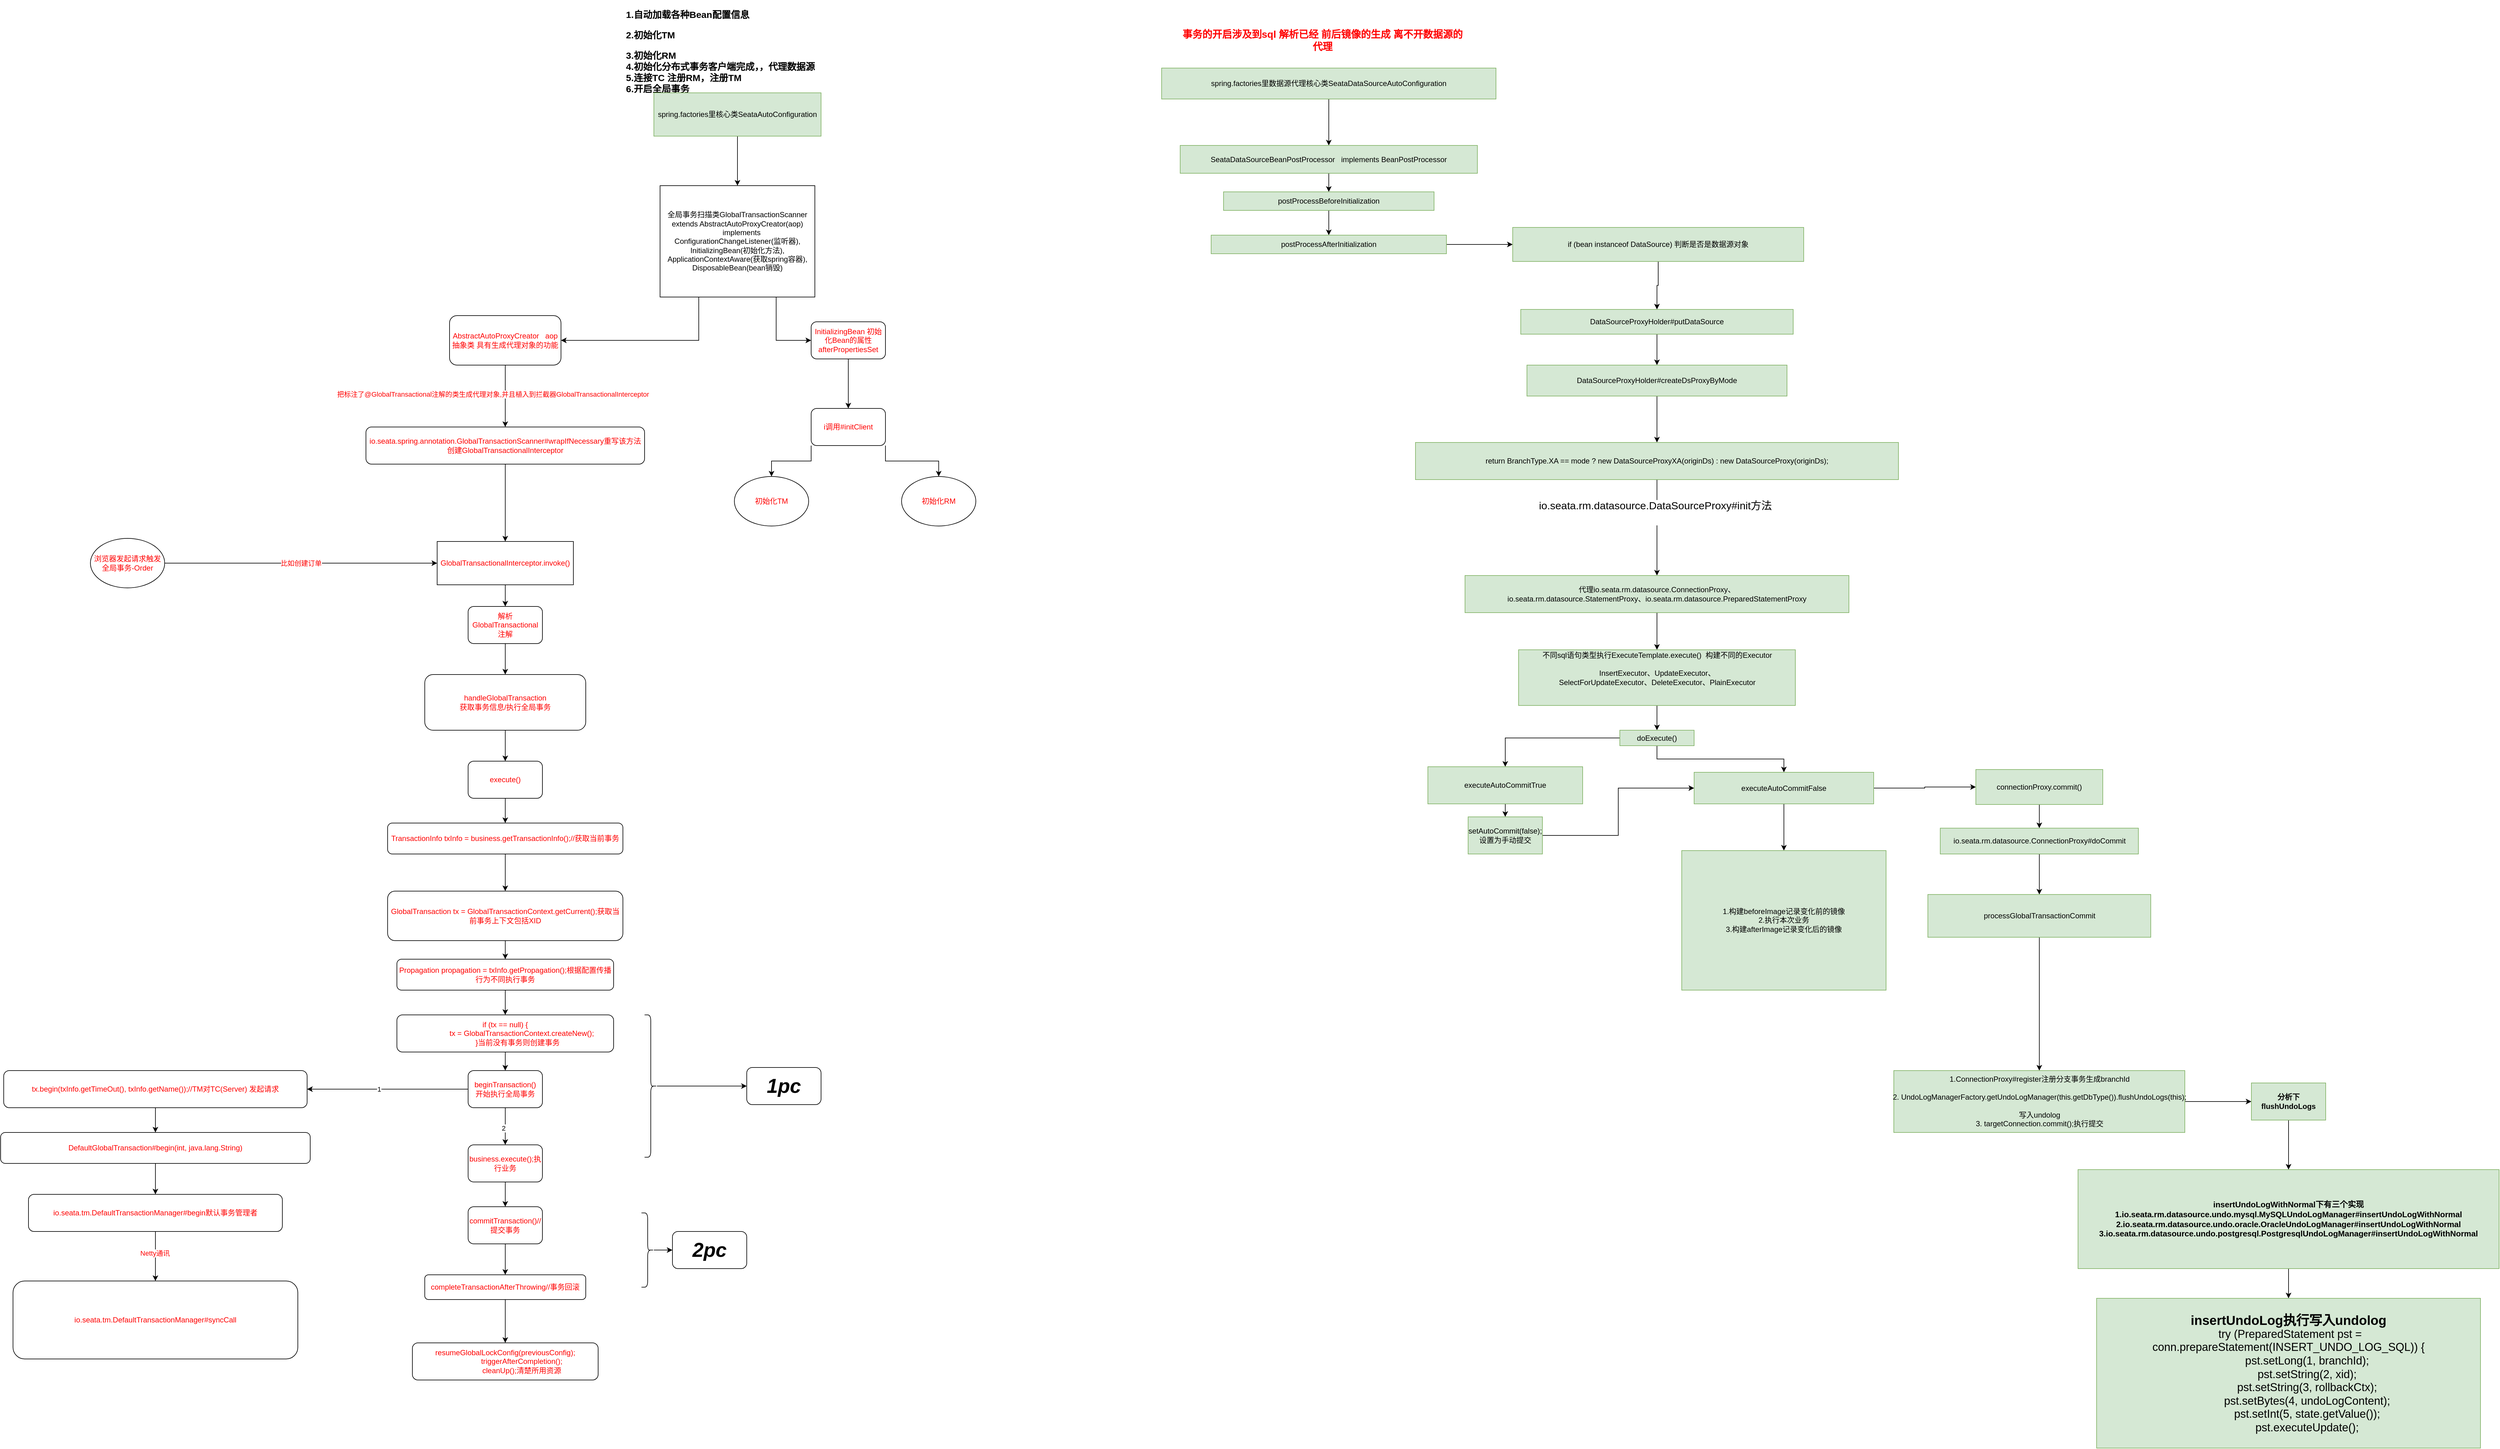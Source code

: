 <mxfile version="24.4.3" type="github">
  <diagram name="第 1 页" id="ZycuExzJnoT6AE0Q76C5">
    <mxGraphModel dx="2911" dy="1861" grid="1" gridSize="10" guides="1" tooltips="1" connect="1" arrows="1" fold="1" page="1" pageScale="1" pageWidth="827" pageHeight="1169" math="0" shadow="0">
      <root>
        <mxCell id="0" />
        <mxCell id="1" parent="0" />
        <mxCell id="teYCJ3rC2_9tq7Tjygq5-1" value="&lt;p style=&quot;font-size: 15px;&quot;&gt;&lt;font style=&quot;font-size: 15px;&quot;&gt;&lt;b&gt;1.自动加载各种Bean配置信息&lt;/b&gt;&lt;/font&gt;&lt;/p&gt;&lt;p style=&quot;font-size: 15px;&quot;&gt;&lt;span style=&quot;background-color: initial;&quot;&gt;&lt;font style=&quot;font-size: 15px;&quot;&gt;&lt;b&gt;2.初始化TM&lt;/b&gt;&lt;/font&gt;&lt;/span&gt;&lt;/p&gt;&lt;div style=&quot;font-size: 15px;&quot;&gt;&lt;font style=&quot;font-size: 15px;&quot;&gt;&lt;b&gt;3.初始化RM&lt;/b&gt;&lt;/font&gt;&lt;/div&gt;&lt;div style=&quot;font-size: 15px;&quot;&gt;&lt;font style=&quot;font-size: 15px;&quot;&gt;&lt;b&gt;4.初始化分布式事务客户端完成，，代理数据源&lt;/b&gt;&lt;/font&gt;&lt;/div&gt;&lt;div style=&quot;font-size: 15px;&quot;&gt;&lt;font style=&quot;font-size: 15px;&quot;&gt;&lt;b&gt;5.连接TC 注册RM，注册TM&lt;/b&gt;&lt;/font&gt;&lt;/div&gt;&lt;div style=&quot;font-size: 15px;&quot;&gt;&lt;font style=&quot;font-size: 15px;&quot;&gt;&lt;b&gt;6.开启全局事务&lt;/b&gt;&lt;/font&gt;&lt;/div&gt;" style="text;html=1;strokeColor=none;fillColor=none;spacing=5;spacingTop=-20;whiteSpace=wrap;overflow=hidden;rounded=0;" parent="1" vertex="1">
          <mxGeometry x="-10" y="-60" width="400" height="140" as="geometry" />
        </mxCell>
        <mxCell id="teYCJ3rC2_9tq7Tjygq5-4" value="" style="edgeStyle=orthogonalEdgeStyle;rounded=0;orthogonalLoop=1;jettySize=auto;html=1;" parent="1" source="teYCJ3rC2_9tq7Tjygq5-2" target="teYCJ3rC2_9tq7Tjygq5-3" edge="1">
          <mxGeometry relative="1" as="geometry" />
        </mxCell>
        <mxCell id="teYCJ3rC2_9tq7Tjygq5-2" value="spring.factories里核心类SeataAutoConfiguration" style="text;html=1;strokeColor=#82b366;fillColor=#d5e8d4;align=center;verticalAlign=middle;whiteSpace=wrap;rounded=0;" parent="1" vertex="1">
          <mxGeometry x="40" y="80" width="270" height="70" as="geometry" />
        </mxCell>
        <mxCell id="teYCJ3rC2_9tq7Tjygq5-8" style="edgeStyle=orthogonalEdgeStyle;rounded=0;orthogonalLoop=1;jettySize=auto;html=1;exitX=0.75;exitY=1;exitDx=0;exitDy=0;entryX=0;entryY=0.5;entryDx=0;entryDy=0;fontColor=#FF0000;" parent="1" source="teYCJ3rC2_9tq7Tjygq5-3" target="teYCJ3rC2_9tq7Tjygq5-6" edge="1">
          <mxGeometry relative="1" as="geometry" />
        </mxCell>
        <mxCell id="teYCJ3rC2_9tq7Tjygq5-9" style="edgeStyle=orthogonalEdgeStyle;rounded=0;orthogonalLoop=1;jettySize=auto;html=1;exitX=0.25;exitY=1;exitDx=0;exitDy=0;entryX=1;entryY=0.5;entryDx=0;entryDy=0;fontColor=#FF0000;" parent="1" source="teYCJ3rC2_9tq7Tjygq5-3" target="teYCJ3rC2_9tq7Tjygq5-5" edge="1">
          <mxGeometry relative="1" as="geometry" />
        </mxCell>
        <mxCell id="teYCJ3rC2_9tq7Tjygq5-3" value="全局事务扫描类GlobalTransactionScanner extends AbstractAutoProxyCreator(aop)&lt;div&gt;&amp;nbsp; &amp;nbsp; implements ConfigurationChangeListener(监听器), InitializingBean(初始化方法), ApplicationContextAware(获取spring容器), DisposableBean(bean销毁)&lt;/div&gt;" style="whiteSpace=wrap;html=1;" parent="1" vertex="1">
          <mxGeometry x="50" y="230" width="250" height="180" as="geometry" />
        </mxCell>
        <mxCell id="teYCJ3rC2_9tq7Tjygq5-11" value="" style="edgeStyle=orthogonalEdgeStyle;rounded=0;orthogonalLoop=1;jettySize=auto;html=1;fontColor=#FF0000;" parent="1" source="teYCJ3rC2_9tq7Tjygq5-5" target="teYCJ3rC2_9tq7Tjygq5-10" edge="1">
          <mxGeometry relative="1" as="geometry" />
        </mxCell>
        <mxCell id="teYCJ3rC2_9tq7Tjygq5-12" value="把标注了@GlobalTransactional注解的类生成代理对象,并且植入到拦截器GlobalTransactionalInterceptor" style="edgeLabel;html=1;align=center;verticalAlign=middle;resizable=0;points=[];fontColor=#FF0000;" parent="teYCJ3rC2_9tq7Tjygq5-11" vertex="1" connectable="0">
          <mxGeometry x="-0.064" y="1" relative="1" as="geometry">
            <mxPoint x="-21" as="offset" />
          </mxGeometry>
        </mxCell>
        <mxCell id="teYCJ3rC2_9tq7Tjygq5-5" value="&lt;font color=&quot;#ff0000&quot;&gt;AbstractAutoProxyCreator&amp;nbsp; &amp;nbsp;aop抽象类 具有生成代理对象的功能&lt;/font&gt;" style="rounded=1;whiteSpace=wrap;html=1;" parent="1" vertex="1">
          <mxGeometry x="-290" y="440" width="180" height="80" as="geometry" />
        </mxCell>
        <mxCell id="teYCJ3rC2_9tq7Tjygq5-14" value="" style="edgeStyle=orthogonalEdgeStyle;rounded=0;orthogonalLoop=1;jettySize=auto;html=1;fontColor=#FF0000;" parent="1" source="teYCJ3rC2_9tq7Tjygq5-6" target="teYCJ3rC2_9tq7Tjygq5-13" edge="1">
          <mxGeometry relative="1" as="geometry" />
        </mxCell>
        <mxCell id="teYCJ3rC2_9tq7Tjygq5-6" value="InitializingBean 初始化Bean的属性 afterPropertiesSet" style="rounded=1;whiteSpace=wrap;html=1;fontColor=#FF0000;" parent="1" vertex="1">
          <mxGeometry x="294" y="450" width="120" height="60" as="geometry" />
        </mxCell>
        <mxCell id="teYCJ3rC2_9tq7Tjygq5-23" style="edgeStyle=orthogonalEdgeStyle;rounded=0;orthogonalLoop=1;jettySize=auto;html=1;exitX=0.5;exitY=1;exitDx=0;exitDy=0;entryX=0.5;entryY=0;entryDx=0;entryDy=0;fontColor=#FF0000;" parent="1" source="teYCJ3rC2_9tq7Tjygq5-10" target="teYCJ3rC2_9tq7Tjygq5-20" edge="1">
          <mxGeometry relative="1" as="geometry" />
        </mxCell>
        <mxCell id="teYCJ3rC2_9tq7Tjygq5-10" value="io.seata.spring.annotation.GlobalTransactionScanner#wrapIfNecessary重写该方法&lt;br&gt;创建GlobalTransactionalInterceptor" style="rounded=1;whiteSpace=wrap;html=1;fontColor=#FF0000;" parent="1" vertex="1">
          <mxGeometry x="-425" y="620" width="450" height="60" as="geometry" />
        </mxCell>
        <mxCell id="teYCJ3rC2_9tq7Tjygq5-17" style="edgeStyle=orthogonalEdgeStyle;rounded=0;orthogonalLoop=1;jettySize=auto;html=1;exitX=0;exitY=1;exitDx=0;exitDy=0;fontColor=#FF0000;" parent="1" source="teYCJ3rC2_9tq7Tjygq5-13" target="teYCJ3rC2_9tq7Tjygq5-15" edge="1">
          <mxGeometry relative="1" as="geometry" />
        </mxCell>
        <mxCell id="teYCJ3rC2_9tq7Tjygq5-18" style="edgeStyle=orthogonalEdgeStyle;rounded=0;orthogonalLoop=1;jettySize=auto;html=1;exitX=1;exitY=1;exitDx=0;exitDy=0;fontColor=#FF0000;" parent="1" source="teYCJ3rC2_9tq7Tjygq5-13" target="teYCJ3rC2_9tq7Tjygq5-16" edge="1">
          <mxGeometry relative="1" as="geometry" />
        </mxCell>
        <mxCell id="teYCJ3rC2_9tq7Tjygq5-13" value="i调用#initClient" style="rounded=1;whiteSpace=wrap;html=1;fontColor=#FF0000;" parent="1" vertex="1">
          <mxGeometry x="294" y="590" width="120" height="60" as="geometry" />
        </mxCell>
        <mxCell id="teYCJ3rC2_9tq7Tjygq5-15" value="初始化TM" style="ellipse;whiteSpace=wrap;html=1;fontColor=#FF0000;" parent="1" vertex="1">
          <mxGeometry x="170" y="700" width="120" height="80" as="geometry" />
        </mxCell>
        <mxCell id="teYCJ3rC2_9tq7Tjygq5-16" value="初始化RM" style="ellipse;whiteSpace=wrap;html=1;fontColor=#FF0000;" parent="1" vertex="1">
          <mxGeometry x="440" y="700" width="120" height="80" as="geometry" />
        </mxCell>
        <mxCell id="teYCJ3rC2_9tq7Tjygq5-21" value="比如创建订单" style="edgeStyle=orthogonalEdgeStyle;rounded=0;orthogonalLoop=1;jettySize=auto;html=1;fontColor=#FF0000;" parent="1" source="teYCJ3rC2_9tq7Tjygq5-19" target="teYCJ3rC2_9tq7Tjygq5-20" edge="1">
          <mxGeometry relative="1" as="geometry" />
        </mxCell>
        <mxCell id="teYCJ3rC2_9tq7Tjygq5-19" value="浏览器发起请求触发全局事务-Order" style="ellipse;whiteSpace=wrap;html=1;fontColor=#FF0000;" parent="1" vertex="1">
          <mxGeometry x="-870" y="800" width="120" height="80" as="geometry" />
        </mxCell>
        <mxCell id="teYCJ3rC2_9tq7Tjygq5-25" value="" style="edgeStyle=orthogonalEdgeStyle;rounded=0;orthogonalLoop=1;jettySize=auto;html=1;fontColor=#FF0000;" parent="1" source="teYCJ3rC2_9tq7Tjygq5-20" target="teYCJ3rC2_9tq7Tjygq5-24" edge="1">
          <mxGeometry relative="1" as="geometry" />
        </mxCell>
        <mxCell id="teYCJ3rC2_9tq7Tjygq5-20" value="GlobalTransactionalInterceptor.invoke()" style="whiteSpace=wrap;html=1;fontColor=#FF0000;" parent="1" vertex="1">
          <mxGeometry x="-310" y="805" width="220" height="70" as="geometry" />
        </mxCell>
        <mxCell id="teYCJ3rC2_9tq7Tjygq5-27" value="" style="edgeStyle=orthogonalEdgeStyle;rounded=0;orthogonalLoop=1;jettySize=auto;html=1;fontColor=#FF0000;" parent="1" source="teYCJ3rC2_9tq7Tjygq5-24" target="teYCJ3rC2_9tq7Tjygq5-26" edge="1">
          <mxGeometry relative="1" as="geometry" />
        </mxCell>
        <mxCell id="teYCJ3rC2_9tq7Tjygq5-24" value="解析GlobalTransactional注解" style="rounded=1;whiteSpace=wrap;html=1;fontColor=#FF0000;" parent="1" vertex="1">
          <mxGeometry x="-260" y="910" width="120" height="60" as="geometry" />
        </mxCell>
        <mxCell id="teYCJ3rC2_9tq7Tjygq5-29" value="" style="edgeStyle=orthogonalEdgeStyle;rounded=0;orthogonalLoop=1;jettySize=auto;html=1;fontColor=#FF0000;" parent="1" source="teYCJ3rC2_9tq7Tjygq5-26" target="teYCJ3rC2_9tq7Tjygq5-28" edge="1">
          <mxGeometry relative="1" as="geometry" />
        </mxCell>
        <mxCell id="teYCJ3rC2_9tq7Tjygq5-26" value="handleGlobalTransaction&lt;br&gt;获取事务信息/执行全局事务" style="rounded=1;whiteSpace=wrap;html=1;fontColor=#FF0000;" parent="1" vertex="1">
          <mxGeometry x="-330" y="1020" width="260" height="90" as="geometry" />
        </mxCell>
        <mxCell id="teYCJ3rC2_9tq7Tjygq5-44" value="" style="edgeStyle=orthogonalEdgeStyle;rounded=0;orthogonalLoop=1;jettySize=auto;html=1;fontColor=#FF0000;" parent="1" source="teYCJ3rC2_9tq7Tjygq5-28" target="teYCJ3rC2_9tq7Tjygq5-40" edge="1">
          <mxGeometry relative="1" as="geometry" />
        </mxCell>
        <mxCell id="teYCJ3rC2_9tq7Tjygq5-28" value="execute()" style="rounded=1;whiteSpace=wrap;html=1;fontColor=#FF0000;" parent="1" vertex="1">
          <mxGeometry x="-260" y="1160" width="120" height="60" as="geometry" />
        </mxCell>
        <mxCell id="teYCJ3rC2_9tq7Tjygq5-33" value="" style="edgeStyle=orthogonalEdgeStyle;rounded=0;orthogonalLoop=1;jettySize=auto;html=1;fontColor=#FF0000;" parent="1" source="teYCJ3rC2_9tq7Tjygq5-30" target="teYCJ3rC2_9tq7Tjygq5-32" edge="1">
          <mxGeometry relative="1" as="geometry" />
        </mxCell>
        <mxCell id="bbbpKGn0UcV9-m-uiWOn-2" value="2" style="edgeLabel;html=1;align=center;verticalAlign=middle;resizable=0;points=[];" vertex="1" connectable="0" parent="teYCJ3rC2_9tq7Tjygq5-33">
          <mxGeometry x="0.079" y="-3" relative="1" as="geometry">
            <mxPoint as="offset" />
          </mxGeometry>
        </mxCell>
        <mxCell id="teYCJ3rC2_9tq7Tjygq5-57" value="" style="edgeStyle=orthogonalEdgeStyle;rounded=0;orthogonalLoop=1;jettySize=auto;html=1;fontColor=#FF0000;" parent="1" source="teYCJ3rC2_9tq7Tjygq5-30" target="teYCJ3rC2_9tq7Tjygq5-56" edge="1">
          <mxGeometry relative="1" as="geometry" />
        </mxCell>
        <mxCell id="bbbpKGn0UcV9-m-uiWOn-1" value="1" style="edgeLabel;html=1;align=center;verticalAlign=middle;resizable=0;points=[];" vertex="1" connectable="0" parent="teYCJ3rC2_9tq7Tjygq5-57">
          <mxGeometry x="0.111" relative="1" as="geometry">
            <mxPoint as="offset" />
          </mxGeometry>
        </mxCell>
        <mxCell id="teYCJ3rC2_9tq7Tjygq5-30" value="beginTransaction()&lt;br&gt;开始执行全局事务" style="rounded=1;whiteSpace=wrap;html=1;fontColor=#FF0000;" parent="1" vertex="1">
          <mxGeometry x="-260" y="1660" width="120" height="60" as="geometry" />
        </mxCell>
        <mxCell id="teYCJ3rC2_9tq7Tjygq5-45" value="" style="edgeStyle=orthogonalEdgeStyle;rounded=0;orthogonalLoop=1;jettySize=auto;html=1;fontColor=#FF0000;" parent="1" source="teYCJ3rC2_9tq7Tjygq5-32" target="teYCJ3rC2_9tq7Tjygq5-36" edge="1">
          <mxGeometry relative="1" as="geometry" />
        </mxCell>
        <mxCell id="teYCJ3rC2_9tq7Tjygq5-32" value="business.execute();执行业务" style="rounded=1;whiteSpace=wrap;html=1;fontColor=#FF0000;" parent="1" vertex="1">
          <mxGeometry x="-260" y="1780" width="120" height="60" as="geometry" />
        </mxCell>
        <mxCell id="teYCJ3rC2_9tq7Tjygq5-43" value="" style="edgeStyle=orthogonalEdgeStyle;rounded=0;orthogonalLoop=1;jettySize=auto;html=1;fontColor=#FF0000;" parent="1" source="teYCJ3rC2_9tq7Tjygq5-34" target="teYCJ3rC2_9tq7Tjygq5-38" edge="1">
          <mxGeometry relative="1" as="geometry" />
        </mxCell>
        <mxCell id="teYCJ3rC2_9tq7Tjygq5-34" value="completeTransactionAfterThrowing//事务回滚" style="rounded=1;whiteSpace=wrap;html=1;fontColor=#FF0000;" parent="1" vertex="1">
          <mxGeometry x="-330" y="1990" width="260" height="40" as="geometry" />
        </mxCell>
        <mxCell id="teYCJ3rC2_9tq7Tjygq5-42" value="" style="edgeStyle=orthogonalEdgeStyle;rounded=0;orthogonalLoop=1;jettySize=auto;html=1;fontColor=#FF0000;" parent="1" source="teYCJ3rC2_9tq7Tjygq5-36" target="teYCJ3rC2_9tq7Tjygq5-34" edge="1">
          <mxGeometry relative="1" as="geometry" />
        </mxCell>
        <mxCell id="teYCJ3rC2_9tq7Tjygq5-36" value="commitTransaction()//提交事务" style="rounded=1;whiteSpace=wrap;html=1;fontColor=#FF0000;" parent="1" vertex="1">
          <mxGeometry x="-260" y="1880" width="120" height="60" as="geometry" />
        </mxCell>
        <mxCell id="teYCJ3rC2_9tq7Tjygq5-38" value="&lt;div&gt;resumeGlobalLockConfig(previousConfig);&lt;/div&gt;&lt;div&gt;&amp;nbsp; &amp;nbsp; &amp;nbsp; &amp;nbsp; &amp;nbsp; &amp;nbsp; &amp;nbsp; &amp;nbsp; triggerAfterCompletion();&lt;/div&gt;&amp;nbsp; &amp;nbsp; &amp;nbsp; &amp;nbsp; &amp;nbsp; &amp;nbsp; &amp;nbsp; &amp;nbsp; cleanUp();清楚所用资源" style="rounded=1;whiteSpace=wrap;html=1;fontColor=#FF0000;" parent="1" vertex="1">
          <mxGeometry x="-350" y="2100" width="300" height="60" as="geometry" />
        </mxCell>
        <mxCell id="teYCJ3rC2_9tq7Tjygq5-48" value="" style="edgeStyle=orthogonalEdgeStyle;rounded=0;orthogonalLoop=1;jettySize=auto;html=1;fontColor=#FF0000;" parent="1" source="teYCJ3rC2_9tq7Tjygq5-40" target="teYCJ3rC2_9tq7Tjygq5-47" edge="1">
          <mxGeometry relative="1" as="geometry" />
        </mxCell>
        <mxCell id="teYCJ3rC2_9tq7Tjygq5-40" value="TransactionInfo txInfo = business.getTransactionInfo();//获取当前事务" style="rounded=1;whiteSpace=wrap;html=1;fontColor=#FF0000;" parent="1" vertex="1">
          <mxGeometry x="-390" y="1260" width="380" height="50" as="geometry" />
        </mxCell>
        <mxCell id="teYCJ3rC2_9tq7Tjygq5-50" value="" style="edgeStyle=orthogonalEdgeStyle;rounded=0;orthogonalLoop=1;jettySize=auto;html=1;fontColor=#FF0000;" parent="1" source="teYCJ3rC2_9tq7Tjygq5-47" target="teYCJ3rC2_9tq7Tjygq5-49" edge="1">
          <mxGeometry relative="1" as="geometry" />
        </mxCell>
        <mxCell id="teYCJ3rC2_9tq7Tjygq5-47" value="GlobalTransaction tx = GlobalTransactionContext.getCurrent();获取当前事务上下文包括XID" style="rounded=1;whiteSpace=wrap;html=1;fontColor=#FF0000;" parent="1" vertex="1">
          <mxGeometry x="-390" y="1370" width="380" height="80" as="geometry" />
        </mxCell>
        <mxCell id="teYCJ3rC2_9tq7Tjygq5-52" value="" style="edgeStyle=orthogonalEdgeStyle;rounded=0;orthogonalLoop=1;jettySize=auto;html=1;fontColor=#FF0000;" parent="1" source="teYCJ3rC2_9tq7Tjygq5-49" target="teYCJ3rC2_9tq7Tjygq5-51" edge="1">
          <mxGeometry relative="1" as="geometry" />
        </mxCell>
        <mxCell id="teYCJ3rC2_9tq7Tjygq5-49" value="Propagation propagation = txInfo.getPropagation();根据配置传播行为不同执行事务" style="rounded=1;whiteSpace=wrap;html=1;fontColor=#FF0000;" parent="1" vertex="1">
          <mxGeometry x="-375" y="1480" width="350" height="50" as="geometry" />
        </mxCell>
        <mxCell id="teYCJ3rC2_9tq7Tjygq5-55" style="edgeStyle=orthogonalEdgeStyle;rounded=0;orthogonalLoop=1;jettySize=auto;html=1;exitX=0.5;exitY=1;exitDx=0;exitDy=0;entryX=0.5;entryY=0;entryDx=0;entryDy=0;fontColor=#FF0000;" parent="1" source="teYCJ3rC2_9tq7Tjygq5-51" target="teYCJ3rC2_9tq7Tjygq5-30" edge="1">
          <mxGeometry relative="1" as="geometry" />
        </mxCell>
        <mxCell id="teYCJ3rC2_9tq7Tjygq5-51" value="&lt;div&gt;if (tx == null) {&lt;/div&gt;&lt;div&gt;&amp;nbsp; &amp;nbsp; &amp;nbsp; &amp;nbsp; &amp;nbsp; &amp;nbsp; &amp;nbsp; &amp;nbsp; tx = GlobalTransactionContext.createNew();&lt;/div&gt;&lt;div&gt;&amp;nbsp; &amp;nbsp; &amp;nbsp; &amp;nbsp; &amp;nbsp; &amp;nbsp; }当前没有事务则创建事务&lt;/div&gt;" style="rounded=1;whiteSpace=wrap;html=1;fontColor=#FF0000;" parent="1" vertex="1">
          <mxGeometry x="-375" y="1570" width="350" height="60" as="geometry" />
        </mxCell>
        <mxCell id="teYCJ3rC2_9tq7Tjygq5-59" value="" style="edgeStyle=orthogonalEdgeStyle;rounded=0;orthogonalLoop=1;jettySize=auto;html=1;fontColor=#FF0000;" parent="1" source="teYCJ3rC2_9tq7Tjygq5-56" target="teYCJ3rC2_9tq7Tjygq5-58" edge="1">
          <mxGeometry relative="1" as="geometry" />
        </mxCell>
        <mxCell id="teYCJ3rC2_9tq7Tjygq5-56" value="tx.begin(txInfo.getTimeOut(), txInfo.getName());//TM对TC(Server) 发起请求" style="rounded=1;whiteSpace=wrap;html=1;fontColor=#FF0000;" parent="1" vertex="1">
          <mxGeometry x="-1010" y="1660" width="490" height="60" as="geometry" />
        </mxCell>
        <mxCell id="teYCJ3rC2_9tq7Tjygq5-61" value="" style="edgeStyle=orthogonalEdgeStyle;rounded=0;orthogonalLoop=1;jettySize=auto;html=1;fontColor=#FF0000;" parent="1" source="teYCJ3rC2_9tq7Tjygq5-58" target="teYCJ3rC2_9tq7Tjygq5-60" edge="1">
          <mxGeometry relative="1" as="geometry" />
        </mxCell>
        <mxCell id="teYCJ3rC2_9tq7Tjygq5-58" value="DefaultGlobalTransaction#begin(int, java.lang.String)" style="rounded=1;whiteSpace=wrap;html=1;fontColor=#FF0000;" parent="1" vertex="1">
          <mxGeometry x="-1015" y="1760" width="500" height="50" as="geometry" />
        </mxCell>
        <mxCell id="teYCJ3rC2_9tq7Tjygq5-63" value="" style="edgeStyle=orthogonalEdgeStyle;rounded=0;orthogonalLoop=1;jettySize=auto;html=1;fontColor=#FF0000;" parent="1" source="teYCJ3rC2_9tq7Tjygq5-60" target="teYCJ3rC2_9tq7Tjygq5-62" edge="1">
          <mxGeometry relative="1" as="geometry" />
        </mxCell>
        <mxCell id="teYCJ3rC2_9tq7Tjygq5-64" value="Netty通讯" style="edgeLabel;html=1;align=center;verticalAlign=middle;resizable=0;points=[];fontColor=#FF0000;" parent="teYCJ3rC2_9tq7Tjygq5-63" vertex="1" connectable="0">
          <mxGeometry x="-0.146" y="-1" relative="1" as="geometry">
            <mxPoint y="1" as="offset" />
          </mxGeometry>
        </mxCell>
        <mxCell id="teYCJ3rC2_9tq7Tjygq5-60" value="io.seata.tm.DefaultTransactionManager#begin默认事务管理者" style="rounded=1;whiteSpace=wrap;html=1;fontColor=#FF0000;" parent="1" vertex="1">
          <mxGeometry x="-970" y="1860" width="410" height="60" as="geometry" />
        </mxCell>
        <mxCell id="teYCJ3rC2_9tq7Tjygq5-62" value="io.seata.tm.DefaultTransactionManager#syncCall" style="rounded=1;whiteSpace=wrap;html=1;fontColor=#FF0000;" parent="1" vertex="1">
          <mxGeometry x="-995" y="2000" width="460" height="126" as="geometry" />
        </mxCell>
        <mxCell id="bbbpKGn0UcV9-m-uiWOn-11" value="" style="edgeStyle=orthogonalEdgeStyle;rounded=0;orthogonalLoop=1;jettySize=auto;html=1;" edge="1" parent="1" source="teYCJ3rC2_9tq7Tjygq5-65" target="bbbpKGn0UcV9-m-uiWOn-10">
          <mxGeometry relative="1" as="geometry" />
        </mxCell>
        <mxCell id="teYCJ3rC2_9tq7Tjygq5-65" value="spring.factories里数据源代理核心类SeataDataSourceAutoConfiguration" style="text;html=1;strokeColor=#82b366;fillColor=#d5e8d4;align=center;verticalAlign=middle;whiteSpace=wrap;rounded=0;" parent="1" vertex="1">
          <mxGeometry x="860" y="40" width="540" height="50" as="geometry" />
        </mxCell>
        <mxCell id="teYCJ3rC2_9tq7Tjygq5-66" value="&lt;font style=&quot;font-size: 16px;&quot;&gt;&lt;b&gt;事务的开启涉及到sql 解析已经 前后镜像的生成 离不开数据源的代理&lt;/b&gt;&lt;/font&gt;" style="text;html=1;strokeColor=none;fillColor=none;align=center;verticalAlign=middle;whiteSpace=wrap;rounded=0;fontColor=#FF0000;" parent="1" vertex="1">
          <mxGeometry x="890" y="-40" width="460" height="70" as="geometry" />
        </mxCell>
        <mxCell id="bbbpKGn0UcV9-m-uiWOn-5" value="" style="edgeStyle=orthogonalEdgeStyle;rounded=0;orthogonalLoop=1;jettySize=auto;html=1;" edge="1" parent="1" source="bbbpKGn0UcV9-m-uiWOn-3" target="bbbpKGn0UcV9-m-uiWOn-4">
          <mxGeometry relative="1" as="geometry" />
        </mxCell>
        <mxCell id="bbbpKGn0UcV9-m-uiWOn-3" value="" style="shape=curlyBracket;whiteSpace=wrap;html=1;rounded=1;labelPosition=left;verticalLabelPosition=middle;align=right;verticalAlign=middle;rotation=-180;size=0.5;" vertex="1" parent="1">
          <mxGeometry x="25" y="1570" width="20" height="230" as="geometry" />
        </mxCell>
        <mxCell id="bbbpKGn0UcV9-m-uiWOn-4" value="&lt;b&gt;&lt;font style=&quot;font-size: 32px;&quot;&gt;&lt;i&gt;1pc&lt;/i&gt;&lt;/font&gt;&lt;/b&gt;" style="whiteSpace=wrap;html=1;align=center;rounded=1;" vertex="1" parent="1">
          <mxGeometry x="190" y="1655" width="120" height="60" as="geometry" />
        </mxCell>
        <mxCell id="bbbpKGn0UcV9-m-uiWOn-6" value="" style="edgeStyle=orthogonalEdgeStyle;rounded=0;orthogonalLoop=1;jettySize=auto;html=1;" edge="1" parent="1" source="bbbpKGn0UcV9-m-uiWOn-7" target="bbbpKGn0UcV9-m-uiWOn-8">
          <mxGeometry relative="1" as="geometry" />
        </mxCell>
        <mxCell id="bbbpKGn0UcV9-m-uiWOn-7" value="" style="shape=curlyBracket;whiteSpace=wrap;html=1;rounded=1;labelPosition=left;verticalLabelPosition=middle;align=right;verticalAlign=middle;rotation=-180;size=0.5;" vertex="1" parent="1">
          <mxGeometry x="20" y="1890" width="20" height="120" as="geometry" />
        </mxCell>
        <mxCell id="bbbpKGn0UcV9-m-uiWOn-8" value="&lt;b&gt;&lt;font style=&quot;font-size: 32px;&quot;&gt;&lt;i&gt;2pc&lt;/i&gt;&lt;/font&gt;&lt;/b&gt;" style="whiteSpace=wrap;html=1;align=center;rounded=1;" vertex="1" parent="1">
          <mxGeometry x="70" y="1920" width="120" height="60" as="geometry" />
        </mxCell>
        <mxCell id="bbbpKGn0UcV9-m-uiWOn-13" value="" style="edgeStyle=orthogonalEdgeStyle;rounded=0;orthogonalLoop=1;jettySize=auto;html=1;" edge="1" parent="1" source="bbbpKGn0UcV9-m-uiWOn-10" target="bbbpKGn0UcV9-m-uiWOn-12">
          <mxGeometry relative="1" as="geometry" />
        </mxCell>
        <mxCell id="bbbpKGn0UcV9-m-uiWOn-10" value="SeataDataSourceBeanPostProcessor&amp;nbsp; &amp;nbsp;implements BeanPostProcessor" style="whiteSpace=wrap;html=1;fillColor=#d5e8d4;strokeColor=#82b366;gradientColor=none;rounded=0;" vertex="1" parent="1">
          <mxGeometry x="890" y="165" width="480" height="45" as="geometry" />
        </mxCell>
        <mxCell id="bbbpKGn0UcV9-m-uiWOn-15" value="" style="edgeStyle=orthogonalEdgeStyle;rounded=0;orthogonalLoop=1;jettySize=auto;html=1;" edge="1" parent="1" source="bbbpKGn0UcV9-m-uiWOn-12" target="bbbpKGn0UcV9-m-uiWOn-14">
          <mxGeometry relative="1" as="geometry" />
        </mxCell>
        <mxCell id="bbbpKGn0UcV9-m-uiWOn-12" value="postProcessBeforeInitialization" style="whiteSpace=wrap;html=1;fillColor=#d5e8d4;strokeColor=#82b366;gradientColor=none;rounded=0;" vertex="1" parent="1">
          <mxGeometry x="960" y="240" width="340" height="30" as="geometry" />
        </mxCell>
        <mxCell id="bbbpKGn0UcV9-m-uiWOn-17" value="" style="edgeStyle=orthogonalEdgeStyle;rounded=0;orthogonalLoop=1;jettySize=auto;html=1;" edge="1" parent="1" source="bbbpKGn0UcV9-m-uiWOn-14" target="bbbpKGn0UcV9-m-uiWOn-16">
          <mxGeometry relative="1" as="geometry" />
        </mxCell>
        <mxCell id="bbbpKGn0UcV9-m-uiWOn-14" value="postProcessAfterInitialization" style="whiteSpace=wrap;html=1;fillColor=#d5e8d4;strokeColor=#82b366;gradientColor=none;rounded=0;" vertex="1" parent="1">
          <mxGeometry x="940" y="310" width="380" height="30" as="geometry" />
        </mxCell>
        <mxCell id="bbbpKGn0UcV9-m-uiWOn-19" value="" style="edgeStyle=orthogonalEdgeStyle;rounded=0;orthogonalLoop=1;jettySize=auto;html=1;" edge="1" parent="1" source="bbbpKGn0UcV9-m-uiWOn-16" target="bbbpKGn0UcV9-m-uiWOn-18">
          <mxGeometry relative="1" as="geometry" />
        </mxCell>
        <mxCell id="bbbpKGn0UcV9-m-uiWOn-16" value="if (bean instanceof DataSource) 判断是否是数据源对象" style="whiteSpace=wrap;html=1;fillColor=#d5e8d4;strokeColor=#82b366;gradientColor=none;rounded=0;" vertex="1" parent="1">
          <mxGeometry x="1427" y="297.5" width="470" height="55" as="geometry" />
        </mxCell>
        <mxCell id="bbbpKGn0UcV9-m-uiWOn-21" value="" style="edgeStyle=orthogonalEdgeStyle;rounded=0;orthogonalLoop=1;jettySize=auto;html=1;" edge="1" parent="1" source="bbbpKGn0UcV9-m-uiWOn-18" target="bbbpKGn0UcV9-m-uiWOn-20">
          <mxGeometry relative="1" as="geometry" />
        </mxCell>
        <mxCell id="bbbpKGn0UcV9-m-uiWOn-18" value="DataSourceProxyHolder#putDataSource" style="whiteSpace=wrap;html=1;fillColor=#d5e8d4;strokeColor=#82b366;gradientColor=none;rounded=0;" vertex="1" parent="1">
          <mxGeometry x="1440" y="430" width="440" height="40" as="geometry" />
        </mxCell>
        <mxCell id="bbbpKGn0UcV9-m-uiWOn-24" value="" style="edgeStyle=orthogonalEdgeStyle;rounded=0;orthogonalLoop=1;jettySize=auto;html=1;" edge="1" parent="1" source="bbbpKGn0UcV9-m-uiWOn-20" target="bbbpKGn0UcV9-m-uiWOn-23">
          <mxGeometry relative="1" as="geometry" />
        </mxCell>
        <mxCell id="bbbpKGn0UcV9-m-uiWOn-20" value="DataSourceProxyHolder#createDsProxyByMode" style="whiteSpace=wrap;html=1;fillColor=#d5e8d4;strokeColor=#82b366;gradientColor=none;rounded=0;" vertex="1" parent="1">
          <mxGeometry x="1450" y="520" width="420" height="50" as="geometry" />
        </mxCell>
        <mxCell id="bbbpKGn0UcV9-m-uiWOn-26" value="" style="edgeStyle=orthogonalEdgeStyle;rounded=0;orthogonalLoop=1;jettySize=auto;html=1;" edge="1" parent="1" source="bbbpKGn0UcV9-m-uiWOn-23" target="bbbpKGn0UcV9-m-uiWOn-25">
          <mxGeometry relative="1" as="geometry" />
        </mxCell>
        <mxCell id="bbbpKGn0UcV9-m-uiWOn-27" value="&lt;div style=&quot;font-size: 17px;&quot;&gt;&lt;font style=&quot;font-size: 17px;&quot;&gt;io.seata.rm.datasource.DataSourceProxy#init方法&lt;br&gt;&lt;/font&gt;&lt;/div&gt;&lt;div style=&quot;font-size: 17px;&quot;&gt;&lt;br&gt;&lt;/div&gt;" style="edgeLabel;html=1;align=center;verticalAlign=middle;resizable=0;points=[];" vertex="1" connectable="0" parent="bbbpKGn0UcV9-m-uiWOn-26">
          <mxGeometry x="-0.321" y="-3" relative="1" as="geometry">
            <mxPoint as="offset" />
          </mxGeometry>
        </mxCell>
        <mxCell id="bbbpKGn0UcV9-m-uiWOn-23" value="return BranchType.XA == mode ? new DataSourceProxyXA(originDs) : new DataSourceProxy(originDs);" style="whiteSpace=wrap;html=1;fillColor=#d5e8d4;strokeColor=#82b366;gradientColor=none;rounded=0;" vertex="1" parent="1">
          <mxGeometry x="1270" y="645" width="780" height="60" as="geometry" />
        </mxCell>
        <mxCell id="bbbpKGn0UcV9-m-uiWOn-29" value="" style="edgeStyle=orthogonalEdgeStyle;rounded=0;orthogonalLoop=1;jettySize=auto;html=1;" edge="1" parent="1" source="bbbpKGn0UcV9-m-uiWOn-25" target="bbbpKGn0UcV9-m-uiWOn-28">
          <mxGeometry relative="1" as="geometry" />
        </mxCell>
        <mxCell id="bbbpKGn0UcV9-m-uiWOn-25" value="代理io.seata.rm.datasource.ConnectionProxy、&lt;div&gt;io.seata.rm.datasource.StatementProxy、io.seata.rm.datasource.PreparedStatementProxy&lt;br&gt;&lt;/div&gt;" style="whiteSpace=wrap;html=1;fillColor=#d5e8d4;strokeColor=#82b366;gradientColor=none;rounded=0;" vertex="1" parent="1">
          <mxGeometry x="1350" y="860" width="620" height="60" as="geometry" />
        </mxCell>
        <mxCell id="bbbpKGn0UcV9-m-uiWOn-31" value="" style="edgeStyle=orthogonalEdgeStyle;rounded=0;orthogonalLoop=1;jettySize=auto;html=1;" edge="1" parent="1" source="bbbpKGn0UcV9-m-uiWOn-28" target="bbbpKGn0UcV9-m-uiWOn-30">
          <mxGeometry relative="1" as="geometry" />
        </mxCell>
        <mxCell id="bbbpKGn0UcV9-m-uiWOn-28" value="不同sql语句类型执行ExecuteTemplate.execute()&amp;nbsp; 构建不同的Executor&lt;div&gt;&lt;br&gt;&lt;/div&gt;&lt;div&gt;InsertExecutor、&lt;span style=&quot;background-color: initial;&quot;&gt;UpdateExecutor、&lt;/span&gt;&lt;/div&gt;&lt;div&gt;&lt;span style=&quot;background-color: initial;&quot;&gt;SelectForUpdateExecutor、&lt;/span&gt;&lt;span style=&quot;background-color: initial;&quot;&gt;DeleteExecutor、&lt;/span&gt;&lt;span style=&quot;background-color: initial;&quot;&gt;PlainExecutor&lt;/span&gt;&lt;br&gt;&lt;/div&gt;&lt;div&gt;&lt;br&gt;&lt;/div&gt;&lt;div&gt;&lt;br&gt;&lt;/div&gt;" style="whiteSpace=wrap;html=1;fillColor=#d5e8d4;strokeColor=#82b366;gradientColor=none;rounded=0;" vertex="1" parent="1">
          <mxGeometry x="1436.5" y="980" width="447" height="90" as="geometry" />
        </mxCell>
        <mxCell id="bbbpKGn0UcV9-m-uiWOn-33" value="" style="edgeStyle=orthogonalEdgeStyle;rounded=0;orthogonalLoop=1;jettySize=auto;html=1;" edge="1" parent="1" source="bbbpKGn0UcV9-m-uiWOn-30" target="bbbpKGn0UcV9-m-uiWOn-32">
          <mxGeometry relative="1" as="geometry" />
        </mxCell>
        <mxCell id="bbbpKGn0UcV9-m-uiWOn-35" value="" style="edgeStyle=orthogonalEdgeStyle;rounded=0;orthogonalLoop=1;jettySize=auto;html=1;" edge="1" parent="1" source="bbbpKGn0UcV9-m-uiWOn-30" target="bbbpKGn0UcV9-m-uiWOn-34">
          <mxGeometry relative="1" as="geometry" />
        </mxCell>
        <mxCell id="bbbpKGn0UcV9-m-uiWOn-30" value="doExecute()" style="whiteSpace=wrap;html=1;fillColor=#d5e8d4;strokeColor=#82b366;gradientColor=none;rounded=0;" vertex="1" parent="1">
          <mxGeometry x="1600" y="1110" width="120" height="25" as="geometry" />
        </mxCell>
        <mxCell id="bbbpKGn0UcV9-m-uiWOn-37" value="" style="edgeStyle=orthogonalEdgeStyle;rounded=0;orthogonalLoop=1;jettySize=auto;html=1;" edge="1" parent="1" source="bbbpKGn0UcV9-m-uiWOn-32" target="bbbpKGn0UcV9-m-uiWOn-36">
          <mxGeometry relative="1" as="geometry" />
        </mxCell>
        <mxCell id="bbbpKGn0UcV9-m-uiWOn-32" value="executeAutoCommitTrue" style="whiteSpace=wrap;html=1;fillColor=#d5e8d4;strokeColor=#82b366;gradientColor=none;rounded=0;" vertex="1" parent="1">
          <mxGeometry x="1290" y="1169" width="250" height="60" as="geometry" />
        </mxCell>
        <mxCell id="bbbpKGn0UcV9-m-uiWOn-40" value="" style="edgeStyle=orthogonalEdgeStyle;rounded=0;orthogonalLoop=1;jettySize=auto;html=1;" edge="1" parent="1" source="bbbpKGn0UcV9-m-uiWOn-34" target="bbbpKGn0UcV9-m-uiWOn-39">
          <mxGeometry relative="1" as="geometry" />
        </mxCell>
        <mxCell id="bbbpKGn0UcV9-m-uiWOn-42" value="" style="edgeStyle=orthogonalEdgeStyle;rounded=0;orthogonalLoop=1;jettySize=auto;html=1;" edge="1" parent="1" source="bbbpKGn0UcV9-m-uiWOn-34" target="bbbpKGn0UcV9-m-uiWOn-41">
          <mxGeometry relative="1" as="geometry" />
        </mxCell>
        <mxCell id="bbbpKGn0UcV9-m-uiWOn-34" value="executeAutoCommitFalse" style="whiteSpace=wrap;html=1;fillColor=#d5e8d4;strokeColor=#82b366;gradientColor=none;rounded=0;" vertex="1" parent="1">
          <mxGeometry x="1720" y="1178" width="290" height="51" as="geometry" />
        </mxCell>
        <mxCell id="bbbpKGn0UcV9-m-uiWOn-38" style="edgeStyle=orthogonalEdgeStyle;rounded=0;orthogonalLoop=1;jettySize=auto;html=1;exitX=1;exitY=0.5;exitDx=0;exitDy=0;entryX=0;entryY=0.5;entryDx=0;entryDy=0;" edge="1" parent="1" source="bbbpKGn0UcV9-m-uiWOn-36" target="bbbpKGn0UcV9-m-uiWOn-34">
          <mxGeometry relative="1" as="geometry" />
        </mxCell>
        <mxCell id="bbbpKGn0UcV9-m-uiWOn-36" value="setAutoCommit(false);设置为手动提交" style="whiteSpace=wrap;html=1;fillColor=#d5e8d4;strokeColor=#82b366;gradientColor=none;rounded=0;" vertex="1" parent="1">
          <mxGeometry x="1355" y="1250" width="120" height="60" as="geometry" />
        </mxCell>
        <mxCell id="bbbpKGn0UcV9-m-uiWOn-39" value="1.构建beforeImage记录变化前的镜像&lt;div&gt;2.执行本次业务&lt;/div&gt;&lt;div&gt;3.构建afterImage记录变化后的镜像&lt;/div&gt;" style="whiteSpace=wrap;html=1;fillColor=#d5e8d4;strokeColor=#82b366;gradientColor=none;rounded=0;" vertex="1" parent="1">
          <mxGeometry x="1700" y="1304.5" width="330" height="225.5" as="geometry" />
        </mxCell>
        <mxCell id="bbbpKGn0UcV9-m-uiWOn-44" value="" style="edgeStyle=orthogonalEdgeStyle;rounded=0;orthogonalLoop=1;jettySize=auto;html=1;" edge="1" parent="1" source="bbbpKGn0UcV9-m-uiWOn-41" target="bbbpKGn0UcV9-m-uiWOn-43">
          <mxGeometry relative="1" as="geometry" />
        </mxCell>
        <mxCell id="bbbpKGn0UcV9-m-uiWOn-41" value="connectionProxy.commit()" style="whiteSpace=wrap;html=1;fillColor=#d5e8d4;strokeColor=#82b366;gradientColor=none;rounded=0;" vertex="1" parent="1">
          <mxGeometry x="2175" y="1173.5" width="205" height="56.5" as="geometry" />
        </mxCell>
        <mxCell id="bbbpKGn0UcV9-m-uiWOn-46" value="" style="edgeStyle=orthogonalEdgeStyle;rounded=0;orthogonalLoop=1;jettySize=auto;html=1;" edge="1" parent="1" source="bbbpKGn0UcV9-m-uiWOn-43" target="bbbpKGn0UcV9-m-uiWOn-45">
          <mxGeometry relative="1" as="geometry" />
        </mxCell>
        <mxCell id="bbbpKGn0UcV9-m-uiWOn-43" value="io.seata.rm.datasource.ConnectionProxy#doCommit" style="whiteSpace=wrap;html=1;fillColor=#d5e8d4;strokeColor=#82b366;gradientColor=none;rounded=0;" vertex="1" parent="1">
          <mxGeometry x="2117.5" y="1268.25" width="320" height="41.75" as="geometry" />
        </mxCell>
        <mxCell id="bbbpKGn0UcV9-m-uiWOn-48" value="" style="edgeStyle=orthogonalEdgeStyle;rounded=0;orthogonalLoop=1;jettySize=auto;html=1;" edge="1" parent="1" source="bbbpKGn0UcV9-m-uiWOn-45" target="bbbpKGn0UcV9-m-uiWOn-47">
          <mxGeometry relative="1" as="geometry" />
        </mxCell>
        <mxCell id="bbbpKGn0UcV9-m-uiWOn-45" value="processGlobalTransactionCommit" style="whiteSpace=wrap;html=1;fillColor=#d5e8d4;strokeColor=#82b366;gradientColor=none;rounded=0;" vertex="1" parent="1">
          <mxGeometry x="2097.5" y="1375.44" width="360" height="69.12" as="geometry" />
        </mxCell>
        <mxCell id="bbbpKGn0UcV9-m-uiWOn-50" value="" style="edgeStyle=orthogonalEdgeStyle;rounded=0;orthogonalLoop=1;jettySize=auto;html=1;" edge="1" parent="1" source="bbbpKGn0UcV9-m-uiWOn-47" target="bbbpKGn0UcV9-m-uiWOn-49">
          <mxGeometry relative="1" as="geometry" />
        </mxCell>
        <mxCell id="bbbpKGn0UcV9-m-uiWOn-47" value="1.ConnectionProxy#register注册分支事务生成branchId&lt;div&gt;&lt;br&gt;&lt;/div&gt;&lt;div&gt;2.&amp;nbsp;UndoLogManagerFactory.getUndoLogManager(this.getDbType()).flushUndoLogs(this);&lt;/div&gt;&lt;div&gt;&lt;br&gt;&lt;/div&gt;&lt;div&gt;写入undolog&lt;/div&gt;&lt;div&gt;3.&amp;nbsp;targetConnection.commit();执行提交&lt;/div&gt;" style="whiteSpace=wrap;html=1;fillColor=#d5e8d4;strokeColor=#82b366;gradientColor=none;rounded=0;" vertex="1" parent="1">
          <mxGeometry x="2042.5" y="1660" width="470" height="100" as="geometry" />
        </mxCell>
        <mxCell id="bbbpKGn0UcV9-m-uiWOn-52" value="" style="edgeStyle=orthogonalEdgeStyle;rounded=0;orthogonalLoop=1;jettySize=auto;html=1;" edge="1" parent="1" source="bbbpKGn0UcV9-m-uiWOn-49" target="bbbpKGn0UcV9-m-uiWOn-51">
          <mxGeometry relative="1" as="geometry" />
        </mxCell>
        <mxCell id="bbbpKGn0UcV9-m-uiWOn-49" value="&lt;b&gt;分析下flushUndoLogs&lt;/b&gt;" style="whiteSpace=wrap;html=1;fillColor=#d5e8d4;strokeColor=#82b366;gradientColor=none;rounded=0;" vertex="1" parent="1">
          <mxGeometry x="2620" y="1680" width="120" height="60" as="geometry" />
        </mxCell>
        <mxCell id="bbbpKGn0UcV9-m-uiWOn-54" value="" style="edgeStyle=orthogonalEdgeStyle;rounded=0;orthogonalLoop=1;jettySize=auto;html=1;" edge="1" parent="1" source="bbbpKGn0UcV9-m-uiWOn-51" target="bbbpKGn0UcV9-m-uiWOn-53">
          <mxGeometry relative="1" as="geometry" />
        </mxCell>
        <mxCell id="bbbpKGn0UcV9-m-uiWOn-51" value="&lt;b style=&quot;font-size: 13px;&quot;&gt;&lt;font style=&quot;font-size: 13px;&quot;&gt;insertUndoLogWithNormal下有三个实现&lt;/font&gt;&lt;/b&gt;&lt;div&gt;&lt;b style=&quot;font-size: 13px;&quot;&gt;&lt;font style=&quot;font-size: 13px;&quot;&gt;1.&lt;/font&gt;&lt;/b&gt;&lt;span style=&quot;font-size: 13px;&quot;&gt;&lt;b&gt;io.seata.rm.datasource.undo.mysql.MySQLUndoLogManager#insertUndoLogWithNormal&lt;/b&gt;&lt;/span&gt;&lt;div style=&quot;font-size: 13px;&quot;&gt;&lt;b&gt;&lt;font style=&quot;font-size: 13px;&quot;&gt;2.io.seata.rm.datasource.undo.oracle.OracleUndoLogManager#insertUndoLogWithNormal&lt;/font&gt;&lt;/b&gt;&lt;/div&gt;&lt;div style=&quot;font-size: 13px;&quot;&gt;&lt;b style=&quot;&quot;&gt;&lt;font style=&quot;font-size: 13px;&quot;&gt;3.io.seata.rm.datasource.undo.postgresql.PostgresqlUndoLogManager#insertUndoLogWithNormal&lt;/font&gt;&lt;/b&gt;&lt;/div&gt;&lt;/div&gt;" style="whiteSpace=wrap;html=1;fillColor=#d5e8d4;strokeColor=#82b366;gradientColor=none;rounded=0;" vertex="1" parent="1">
          <mxGeometry x="2340" y="1820" width="680" height="160" as="geometry" />
        </mxCell>
        <mxCell id="bbbpKGn0UcV9-m-uiWOn-53" value="&lt;b&gt;&lt;font style=&quot;font-size: 21px;&quot;&gt;insertUndoLog执行写入undolog&lt;/font&gt;&lt;/b&gt;&lt;div style=&quot;font-size: 18px;&quot;&gt;&lt;font style=&quot;font-size: 18px;&quot;&gt;&lt;div style=&quot;&quot;&gt;&lt;b&gt;&amp;nbsp;&lt;/b&gt;try (PreparedStatement pst = conn.prepareStatement(INSERT_UNDO_LOG_SQL)) {&lt;/div&gt;&lt;div style=&quot;&quot;&gt;&amp;nbsp; &amp;nbsp; &amp;nbsp; &amp;nbsp; &amp;nbsp; &amp;nbsp; pst.setLong(1, branchId);&lt;/div&gt;&lt;div style=&quot;&quot;&gt;&amp;nbsp; &amp;nbsp; &amp;nbsp; &amp;nbsp; &amp;nbsp; &amp;nbsp; pst.setString(2, xid);&lt;/div&gt;&lt;div style=&quot;&quot;&gt;&amp;nbsp; &amp;nbsp; &amp;nbsp; &amp;nbsp; &amp;nbsp; &amp;nbsp; pst.setString(3, rollbackCtx);&lt;/div&gt;&lt;div style=&quot;&quot;&gt;&amp;nbsp; &amp;nbsp; &amp;nbsp; &amp;nbsp; &amp;nbsp; &amp;nbsp; pst.setBytes(4, undoLogContent);&lt;/div&gt;&lt;div style=&quot;&quot;&gt;&amp;nbsp; &amp;nbsp; &amp;nbsp; &amp;nbsp; &amp;nbsp; &amp;nbsp; pst.setInt(5, state.getValue());&lt;/div&gt;&lt;div style=&quot;&quot;&gt;&amp;nbsp; &amp;nbsp; &amp;nbsp; &amp;nbsp; &amp;nbsp; &amp;nbsp; pst.executeUpdate();&lt;/div&gt;&lt;/font&gt;&lt;/div&gt;" style="whiteSpace=wrap;html=1;fillColor=#d5e8d4;strokeColor=#82b366;gradientColor=none;rounded=0;" vertex="1" parent="1">
          <mxGeometry x="2370" y="2028" width="620" height="242" as="geometry" />
        </mxCell>
      </root>
    </mxGraphModel>
  </diagram>
</mxfile>
